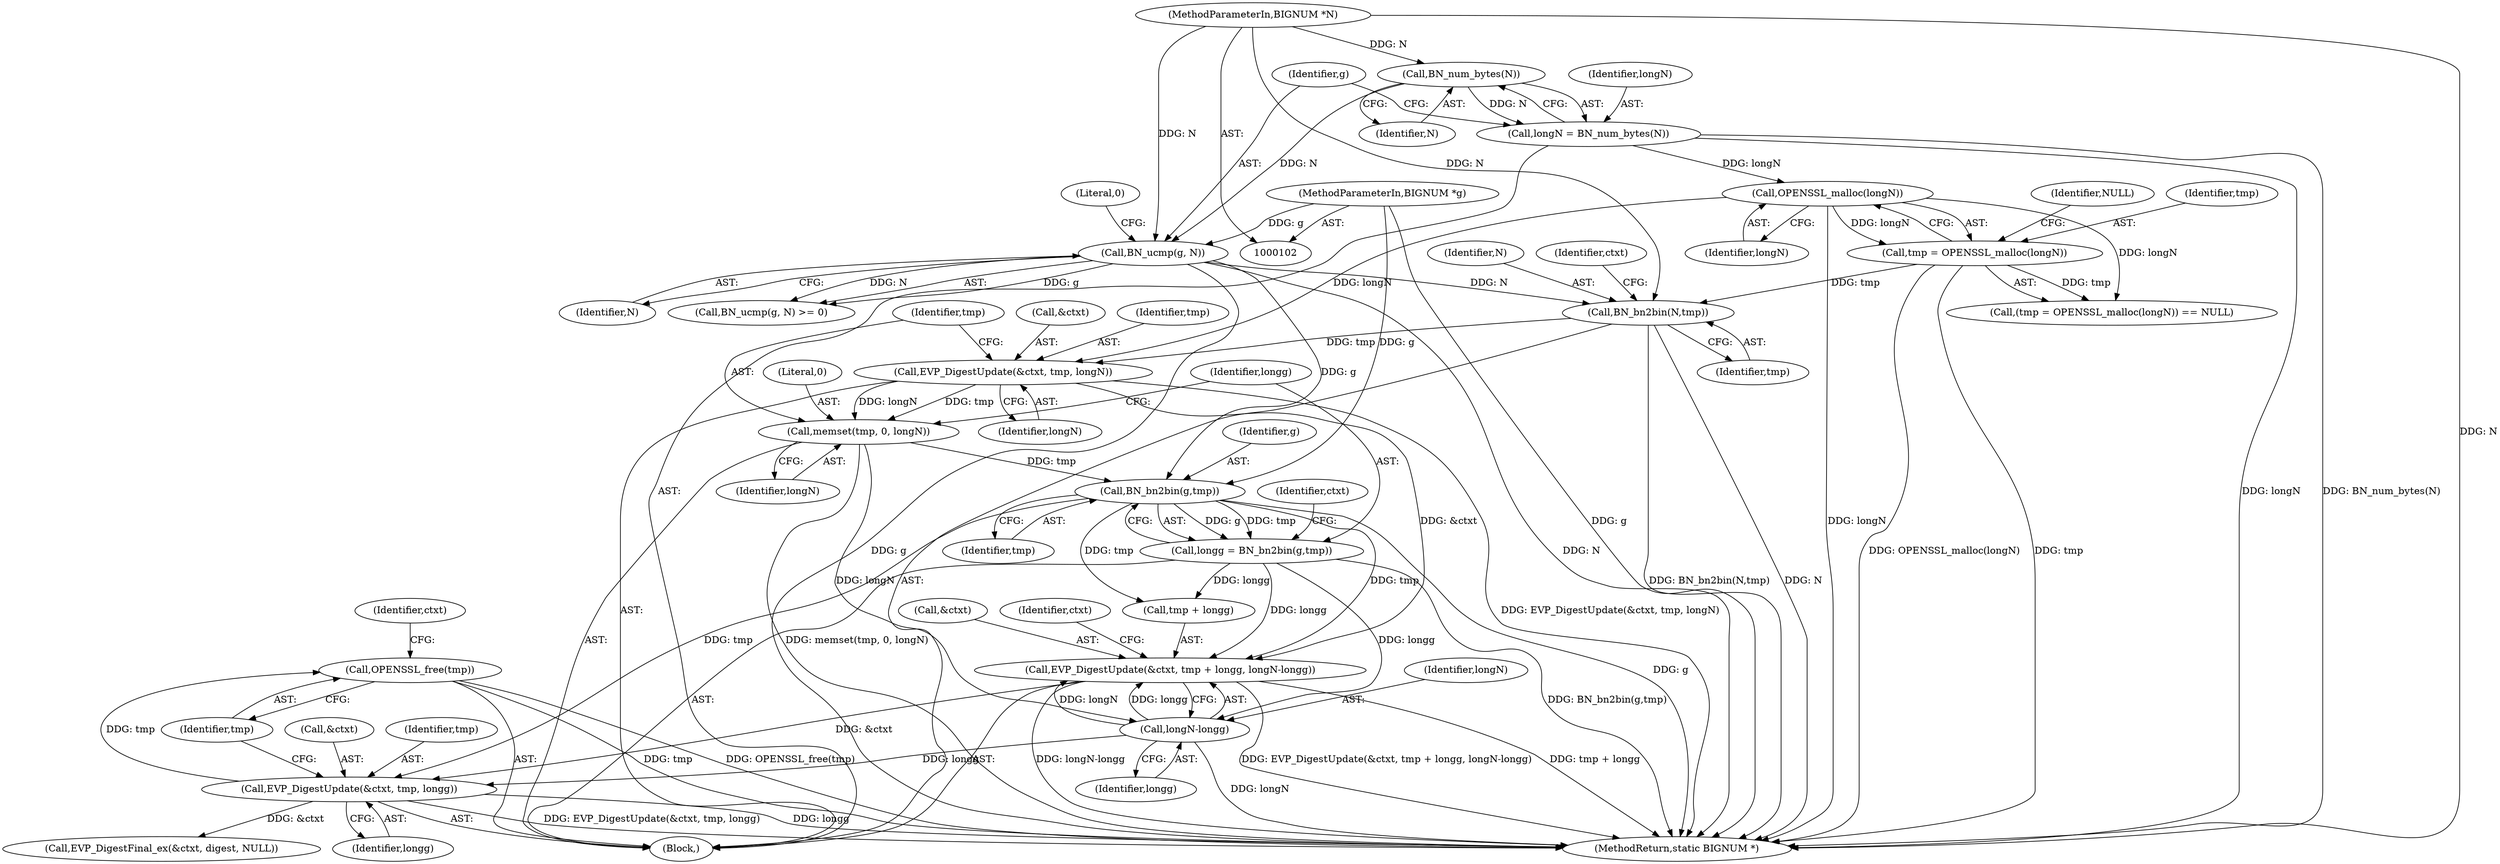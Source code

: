 digraph "0_openssl_4a23b12a031860253b58d503f296377ca076427b_0@API" {
"1000163" [label="(Call,OPENSSL_free(tmp))"];
"1000158" [label="(Call,EVP_DigestUpdate(&ctxt, tmp, longg))"];
"1000149" [label="(Call,EVP_DigestUpdate(&ctxt, tmp + longg, longN-longg))"];
"1000135" [label="(Call,EVP_DigestUpdate(&ctxt, tmp, longN))"];
"1000132" [label="(Call,BN_bn2bin(N,tmp))"];
"1000117" [label="(Call,BN_ucmp(g, N))"];
"1000104" [label="(MethodParameterIn,BIGNUM *g)"];
"1000113" [label="(Call,BN_num_bytes(N))"];
"1000103" [label="(MethodParameterIn,BIGNUM *N)"];
"1000125" [label="(Call,tmp = OPENSSL_malloc(longN))"];
"1000127" [label="(Call,OPENSSL_malloc(longN))"];
"1000111" [label="(Call,longN = BN_num_bytes(N))"];
"1000146" [label="(Call,BN_bn2bin(g,tmp))"];
"1000140" [label="(Call,memset(tmp, 0, longN))"];
"1000144" [label="(Call,longg = BN_bn2bin(g,tmp))"];
"1000155" [label="(Call,longN-longg)"];
"1000150" [label="(Call,&ctxt)"];
"1000120" [label="(Literal,0)"];
"1000137" [label="(Identifier,ctxt)"];
"1000124" [label="(Call,(tmp = OPENSSL_malloc(longN)) == NULL)"];
"1000149" [label="(Call,EVP_DigestUpdate(&ctxt, tmp + longg, longN-longg))"];
"1000141" [label="(Identifier,tmp)"];
"1000151" [label="(Identifier,ctxt)"];
"1000126" [label="(Identifier,tmp)"];
"1000162" [label="(Identifier,longg)"];
"1000146" [label="(Call,BN_bn2bin(g,tmp))"];
"1000167" [label="(Identifier,ctxt)"];
"1000160" [label="(Identifier,ctxt)"];
"1000147" [label="(Identifier,g)"];
"1000129" [label="(Identifier,NULL)"];
"1000156" [label="(Identifier,longN)"];
"1000165" [label="(Call,EVP_DigestFinal_ex(&ctxt, digest, NULL))"];
"1000164" [label="(Identifier,tmp)"];
"1000152" [label="(Call,tmp + longg)"];
"1000127" [label="(Call,OPENSSL_malloc(longN))"];
"1000118" [label="(Identifier,g)"];
"1000119" [label="(Identifier,N)"];
"1000112" [label="(Identifier,longN)"];
"1000157" [label="(Identifier,longg)"];
"1000139" [label="(Identifier,longN)"];
"1000105" [label="(Block,)"];
"1000125" [label="(Call,tmp = OPENSSL_malloc(longN))"];
"1000114" [label="(Identifier,N)"];
"1000159" [label="(Call,&ctxt)"];
"1000163" [label="(Call,OPENSSL_free(tmp))"];
"1000161" [label="(Identifier,tmp)"];
"1000143" [label="(Identifier,longN)"];
"1000136" [label="(Call,&ctxt)"];
"1000132" [label="(Call,BN_bn2bin(N,tmp))"];
"1000104" [label="(MethodParameterIn,BIGNUM *g)"];
"1000148" [label="(Identifier,tmp)"];
"1000155" [label="(Call,longN-longg)"];
"1000133" [label="(Identifier,N)"];
"1000158" [label="(Call,EVP_DigestUpdate(&ctxt, tmp, longg))"];
"1000116" [label="(Call,BN_ucmp(g, N) >= 0)"];
"1000138" [label="(Identifier,tmp)"];
"1000179" [label="(MethodReturn,static BIGNUM *)"];
"1000128" [label="(Identifier,longN)"];
"1000113" [label="(Call,BN_num_bytes(N))"];
"1000134" [label="(Identifier,tmp)"];
"1000111" [label="(Call,longN = BN_num_bytes(N))"];
"1000145" [label="(Identifier,longg)"];
"1000140" [label="(Call,memset(tmp, 0, longN))"];
"1000103" [label="(MethodParameterIn,BIGNUM *N)"];
"1000142" [label="(Literal,0)"];
"1000135" [label="(Call,EVP_DigestUpdate(&ctxt, tmp, longN))"];
"1000117" [label="(Call,BN_ucmp(g, N))"];
"1000144" [label="(Call,longg = BN_bn2bin(g,tmp))"];
"1000163" -> "1000105"  [label="AST: "];
"1000163" -> "1000164"  [label="CFG: "];
"1000164" -> "1000163"  [label="AST: "];
"1000167" -> "1000163"  [label="CFG: "];
"1000163" -> "1000179"  [label="DDG: tmp"];
"1000163" -> "1000179"  [label="DDG: OPENSSL_free(tmp)"];
"1000158" -> "1000163"  [label="DDG: tmp"];
"1000158" -> "1000105"  [label="AST: "];
"1000158" -> "1000162"  [label="CFG: "];
"1000159" -> "1000158"  [label="AST: "];
"1000161" -> "1000158"  [label="AST: "];
"1000162" -> "1000158"  [label="AST: "];
"1000164" -> "1000158"  [label="CFG: "];
"1000158" -> "1000179"  [label="DDG: EVP_DigestUpdate(&ctxt, tmp, longg)"];
"1000158" -> "1000179"  [label="DDG: longg"];
"1000149" -> "1000158"  [label="DDG: &ctxt"];
"1000146" -> "1000158"  [label="DDG: tmp"];
"1000155" -> "1000158"  [label="DDG: longg"];
"1000158" -> "1000165"  [label="DDG: &ctxt"];
"1000149" -> "1000105"  [label="AST: "];
"1000149" -> "1000155"  [label="CFG: "];
"1000150" -> "1000149"  [label="AST: "];
"1000152" -> "1000149"  [label="AST: "];
"1000155" -> "1000149"  [label="AST: "];
"1000160" -> "1000149"  [label="CFG: "];
"1000149" -> "1000179"  [label="DDG: tmp + longg"];
"1000149" -> "1000179"  [label="DDG: longN-longg"];
"1000149" -> "1000179"  [label="DDG: EVP_DigestUpdate(&ctxt, tmp + longg, longN-longg)"];
"1000135" -> "1000149"  [label="DDG: &ctxt"];
"1000146" -> "1000149"  [label="DDG: tmp"];
"1000144" -> "1000149"  [label="DDG: longg"];
"1000155" -> "1000149"  [label="DDG: longN"];
"1000155" -> "1000149"  [label="DDG: longg"];
"1000135" -> "1000105"  [label="AST: "];
"1000135" -> "1000139"  [label="CFG: "];
"1000136" -> "1000135"  [label="AST: "];
"1000138" -> "1000135"  [label="AST: "];
"1000139" -> "1000135"  [label="AST: "];
"1000141" -> "1000135"  [label="CFG: "];
"1000135" -> "1000179"  [label="DDG: EVP_DigestUpdate(&ctxt, tmp, longN)"];
"1000132" -> "1000135"  [label="DDG: tmp"];
"1000127" -> "1000135"  [label="DDG: longN"];
"1000135" -> "1000140"  [label="DDG: tmp"];
"1000135" -> "1000140"  [label="DDG: longN"];
"1000132" -> "1000105"  [label="AST: "];
"1000132" -> "1000134"  [label="CFG: "];
"1000133" -> "1000132"  [label="AST: "];
"1000134" -> "1000132"  [label="AST: "];
"1000137" -> "1000132"  [label="CFG: "];
"1000132" -> "1000179"  [label="DDG: BN_bn2bin(N,tmp)"];
"1000132" -> "1000179"  [label="DDG: N"];
"1000117" -> "1000132"  [label="DDG: N"];
"1000103" -> "1000132"  [label="DDG: N"];
"1000125" -> "1000132"  [label="DDG: tmp"];
"1000117" -> "1000116"  [label="AST: "];
"1000117" -> "1000119"  [label="CFG: "];
"1000118" -> "1000117"  [label="AST: "];
"1000119" -> "1000117"  [label="AST: "];
"1000120" -> "1000117"  [label="CFG: "];
"1000117" -> "1000179"  [label="DDG: g"];
"1000117" -> "1000179"  [label="DDG: N"];
"1000117" -> "1000116"  [label="DDG: g"];
"1000117" -> "1000116"  [label="DDG: N"];
"1000104" -> "1000117"  [label="DDG: g"];
"1000113" -> "1000117"  [label="DDG: N"];
"1000103" -> "1000117"  [label="DDG: N"];
"1000117" -> "1000146"  [label="DDG: g"];
"1000104" -> "1000102"  [label="AST: "];
"1000104" -> "1000179"  [label="DDG: g"];
"1000104" -> "1000146"  [label="DDG: g"];
"1000113" -> "1000111"  [label="AST: "];
"1000113" -> "1000114"  [label="CFG: "];
"1000114" -> "1000113"  [label="AST: "];
"1000111" -> "1000113"  [label="CFG: "];
"1000113" -> "1000111"  [label="DDG: N"];
"1000103" -> "1000113"  [label="DDG: N"];
"1000103" -> "1000102"  [label="AST: "];
"1000103" -> "1000179"  [label="DDG: N"];
"1000125" -> "1000124"  [label="AST: "];
"1000125" -> "1000127"  [label="CFG: "];
"1000126" -> "1000125"  [label="AST: "];
"1000127" -> "1000125"  [label="AST: "];
"1000129" -> "1000125"  [label="CFG: "];
"1000125" -> "1000179"  [label="DDG: OPENSSL_malloc(longN)"];
"1000125" -> "1000179"  [label="DDG: tmp"];
"1000125" -> "1000124"  [label="DDG: tmp"];
"1000127" -> "1000125"  [label="DDG: longN"];
"1000127" -> "1000128"  [label="CFG: "];
"1000128" -> "1000127"  [label="AST: "];
"1000127" -> "1000179"  [label="DDG: longN"];
"1000127" -> "1000124"  [label="DDG: longN"];
"1000111" -> "1000127"  [label="DDG: longN"];
"1000111" -> "1000105"  [label="AST: "];
"1000112" -> "1000111"  [label="AST: "];
"1000118" -> "1000111"  [label="CFG: "];
"1000111" -> "1000179"  [label="DDG: longN"];
"1000111" -> "1000179"  [label="DDG: BN_num_bytes(N)"];
"1000146" -> "1000144"  [label="AST: "];
"1000146" -> "1000148"  [label="CFG: "];
"1000147" -> "1000146"  [label="AST: "];
"1000148" -> "1000146"  [label="AST: "];
"1000144" -> "1000146"  [label="CFG: "];
"1000146" -> "1000179"  [label="DDG: g"];
"1000146" -> "1000144"  [label="DDG: g"];
"1000146" -> "1000144"  [label="DDG: tmp"];
"1000140" -> "1000146"  [label="DDG: tmp"];
"1000146" -> "1000152"  [label="DDG: tmp"];
"1000140" -> "1000105"  [label="AST: "];
"1000140" -> "1000143"  [label="CFG: "];
"1000141" -> "1000140"  [label="AST: "];
"1000142" -> "1000140"  [label="AST: "];
"1000143" -> "1000140"  [label="AST: "];
"1000145" -> "1000140"  [label="CFG: "];
"1000140" -> "1000179"  [label="DDG: memset(tmp, 0, longN)"];
"1000140" -> "1000155"  [label="DDG: longN"];
"1000144" -> "1000105"  [label="AST: "];
"1000145" -> "1000144"  [label="AST: "];
"1000151" -> "1000144"  [label="CFG: "];
"1000144" -> "1000179"  [label="DDG: BN_bn2bin(g,tmp)"];
"1000144" -> "1000152"  [label="DDG: longg"];
"1000144" -> "1000155"  [label="DDG: longg"];
"1000155" -> "1000157"  [label="CFG: "];
"1000156" -> "1000155"  [label="AST: "];
"1000157" -> "1000155"  [label="AST: "];
"1000155" -> "1000179"  [label="DDG: longN"];
}
